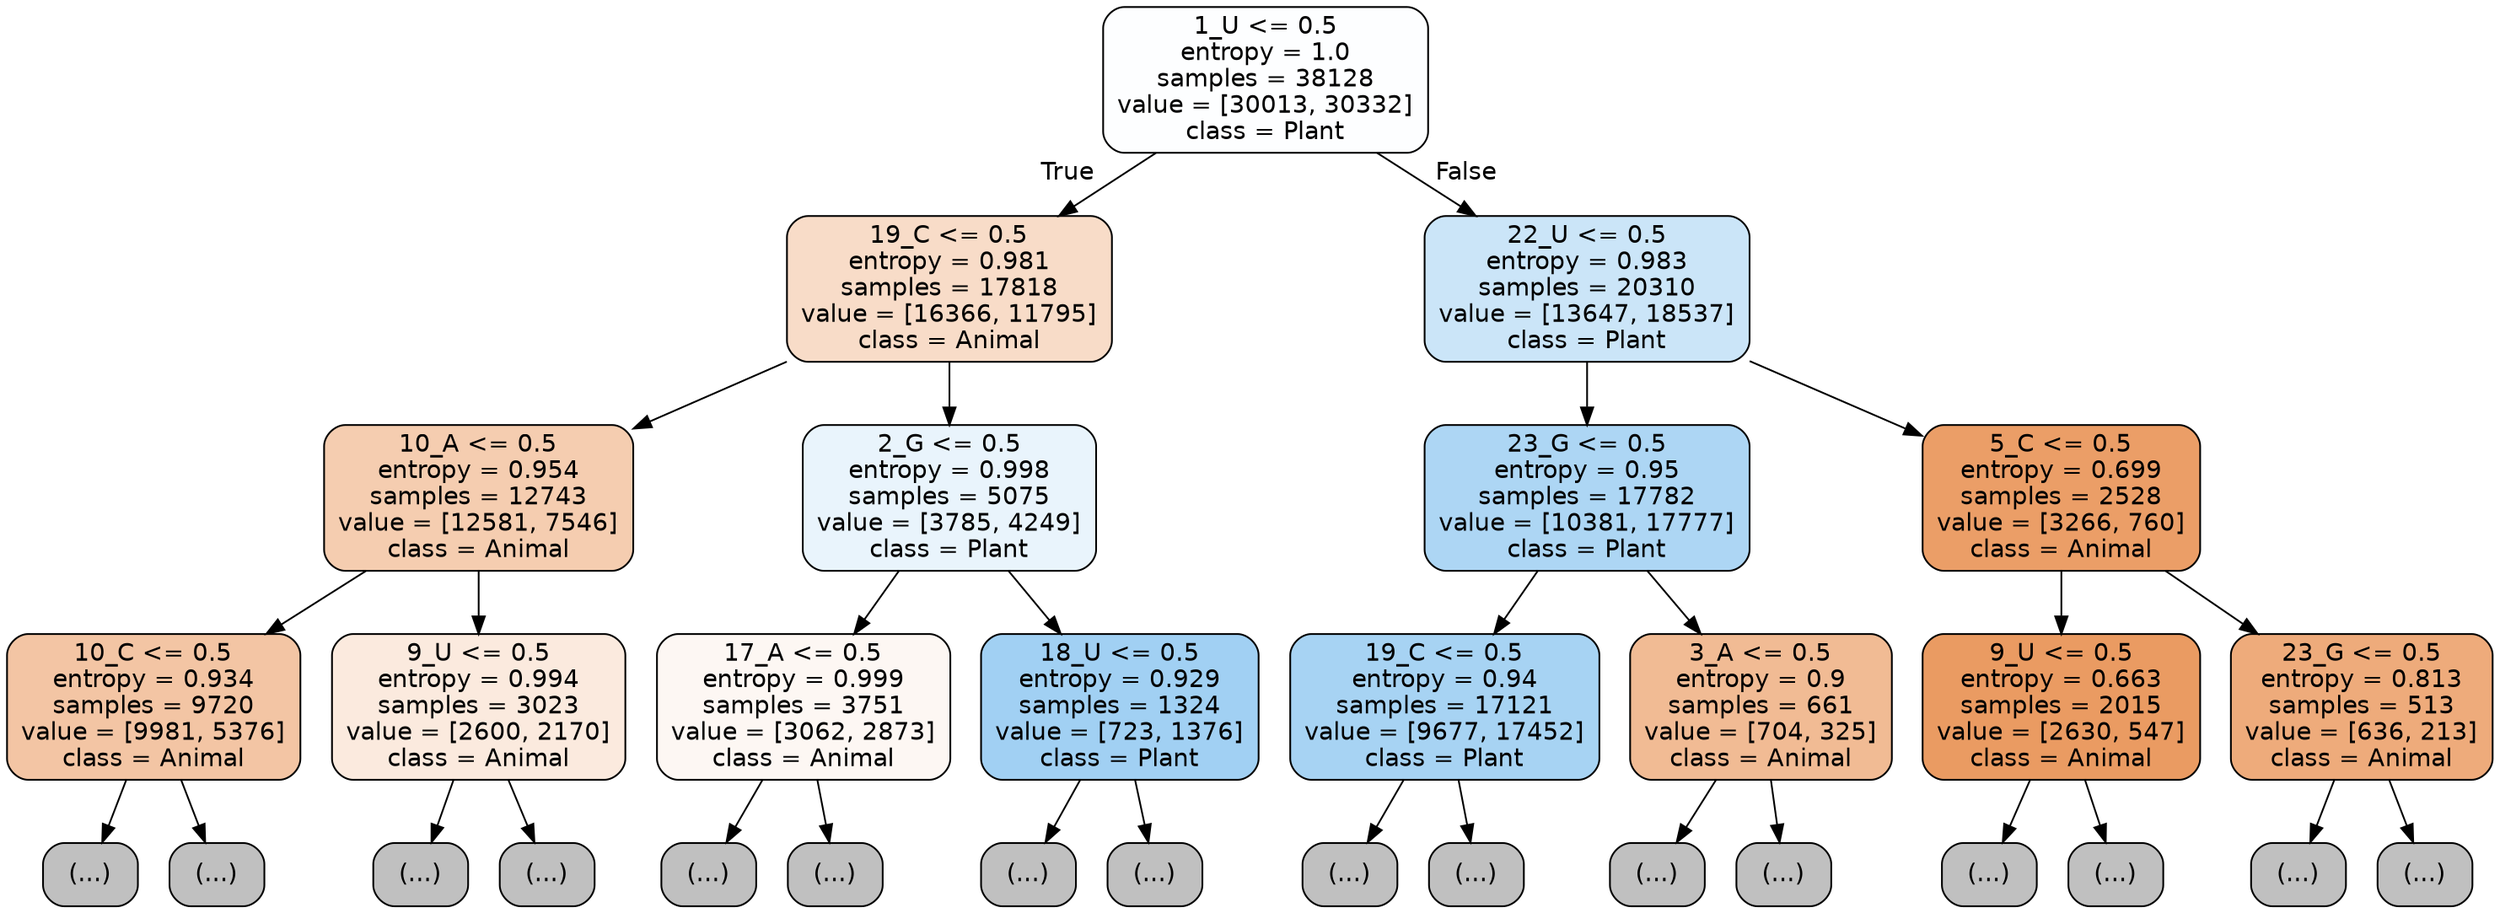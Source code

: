 digraph Tree {
node [shape=box, style="filled, rounded", color="black", fontname="helvetica"] ;
edge [fontname="helvetica"] ;
0 [label="1_U <= 0.5\nentropy = 1.0\nsamples = 38128\nvalue = [30013, 30332]\nclass = Plant", fillcolor="#fdfeff"] ;
1 [label="19_C <= 0.5\nentropy = 0.981\nsamples = 17818\nvalue = [16366, 11795]\nclass = Animal", fillcolor="#f8dcc8"] ;
0 -> 1 [labeldistance=2.5, labelangle=45, headlabel="True"] ;
2 [label="10_A <= 0.5\nentropy = 0.954\nsamples = 12743\nvalue = [12581, 7546]\nclass = Animal", fillcolor="#f5cdb0"] ;
1 -> 2 ;
3 [label="10_C <= 0.5\nentropy = 0.934\nsamples = 9720\nvalue = [9981, 5376]\nclass = Animal", fillcolor="#f3c5a4"] ;
2 -> 3 ;
4 [label="(...)", fillcolor="#C0C0C0"] ;
3 -> 4 ;
4011 [label="(...)", fillcolor="#C0C0C0"] ;
3 -> 4011 ;
5526 [label="9_U <= 0.5\nentropy = 0.994\nsamples = 3023\nvalue = [2600, 2170]\nclass = Animal", fillcolor="#fbeade"] ;
2 -> 5526 ;
5527 [label="(...)", fillcolor="#C0C0C0"] ;
5526 -> 5527 ;
6974 [label="(...)", fillcolor="#C0C0C0"] ;
5526 -> 6974 ;
7291 [label="2_G <= 0.5\nentropy = 0.998\nsamples = 5075\nvalue = [3785, 4249]\nclass = Plant", fillcolor="#e9f4fc"] ;
1 -> 7291 ;
7292 [label="17_A <= 0.5\nentropy = 0.999\nsamples = 3751\nvalue = [3062, 2873]\nclass = Animal", fillcolor="#fdf7f3"] ;
7291 -> 7292 ;
7293 [label="(...)", fillcolor="#C0C0C0"] ;
7292 -> 7293 ;
8628 [label="(...)", fillcolor="#C0C0C0"] ;
7292 -> 8628 ;
9047 [label="18_U <= 0.5\nentropy = 0.929\nsamples = 1324\nvalue = [723, 1376]\nclass = Plant", fillcolor="#a1d0f3"] ;
7291 -> 9047 ;
9048 [label="(...)", fillcolor="#C0C0C0"] ;
9047 -> 9048 ;
9521 [label="(...)", fillcolor="#C0C0C0"] ;
9047 -> 9521 ;
9634 [label="22_U <= 0.5\nentropy = 0.983\nsamples = 20310\nvalue = [13647, 18537]\nclass = Plant", fillcolor="#cbe5f8"] ;
0 -> 9634 [labeldistance=2.5, labelangle=-45, headlabel="False"] ;
9635 [label="23_G <= 0.5\nentropy = 0.95\nsamples = 17782\nvalue = [10381, 17777]\nclass = Plant", fillcolor="#add6f4"] ;
9634 -> 9635 ;
9636 [label="19_C <= 0.5\nentropy = 0.94\nsamples = 17121\nvalue = [9677, 17452]\nclass = Plant", fillcolor="#a7d3f3"] ;
9635 -> 9636 ;
9637 [label="(...)", fillcolor="#C0C0C0"] ;
9636 -> 9637 ;
14186 [label="(...)", fillcolor="#C0C0C0"] ;
9636 -> 14186 ;
15729 [label="3_A <= 0.5\nentropy = 0.9\nsamples = 661\nvalue = [704, 325]\nclass = Animal", fillcolor="#f1bb94"] ;
9635 -> 15729 ;
15730 [label="(...)", fillcolor="#C0C0C0"] ;
15729 -> 15730 ;
15889 [label="(...)", fillcolor="#C0C0C0"] ;
15729 -> 15889 ;
15952 [label="5_C <= 0.5\nentropy = 0.699\nsamples = 2528\nvalue = [3266, 760]\nclass = Animal", fillcolor="#eb9e67"] ;
9634 -> 15952 ;
15953 [label="9_U <= 0.5\nentropy = 0.663\nsamples = 2015\nvalue = [2630, 547]\nclass = Animal", fillcolor="#ea9b62"] ;
15952 -> 15953 ;
15954 [label="(...)", fillcolor="#C0C0C0"] ;
15953 -> 15954 ;
16495 [label="(...)", fillcolor="#C0C0C0"] ;
15953 -> 16495 ;
16680 [label="23_G <= 0.5\nentropy = 0.813\nsamples = 513\nvalue = [636, 213]\nclass = Animal", fillcolor="#eeab7b"] ;
15952 -> 16680 ;
16681 [label="(...)", fillcolor="#C0C0C0"] ;
16680 -> 16681 ;
16888 [label="(...)", fillcolor="#C0C0C0"] ;
16680 -> 16888 ;
}
